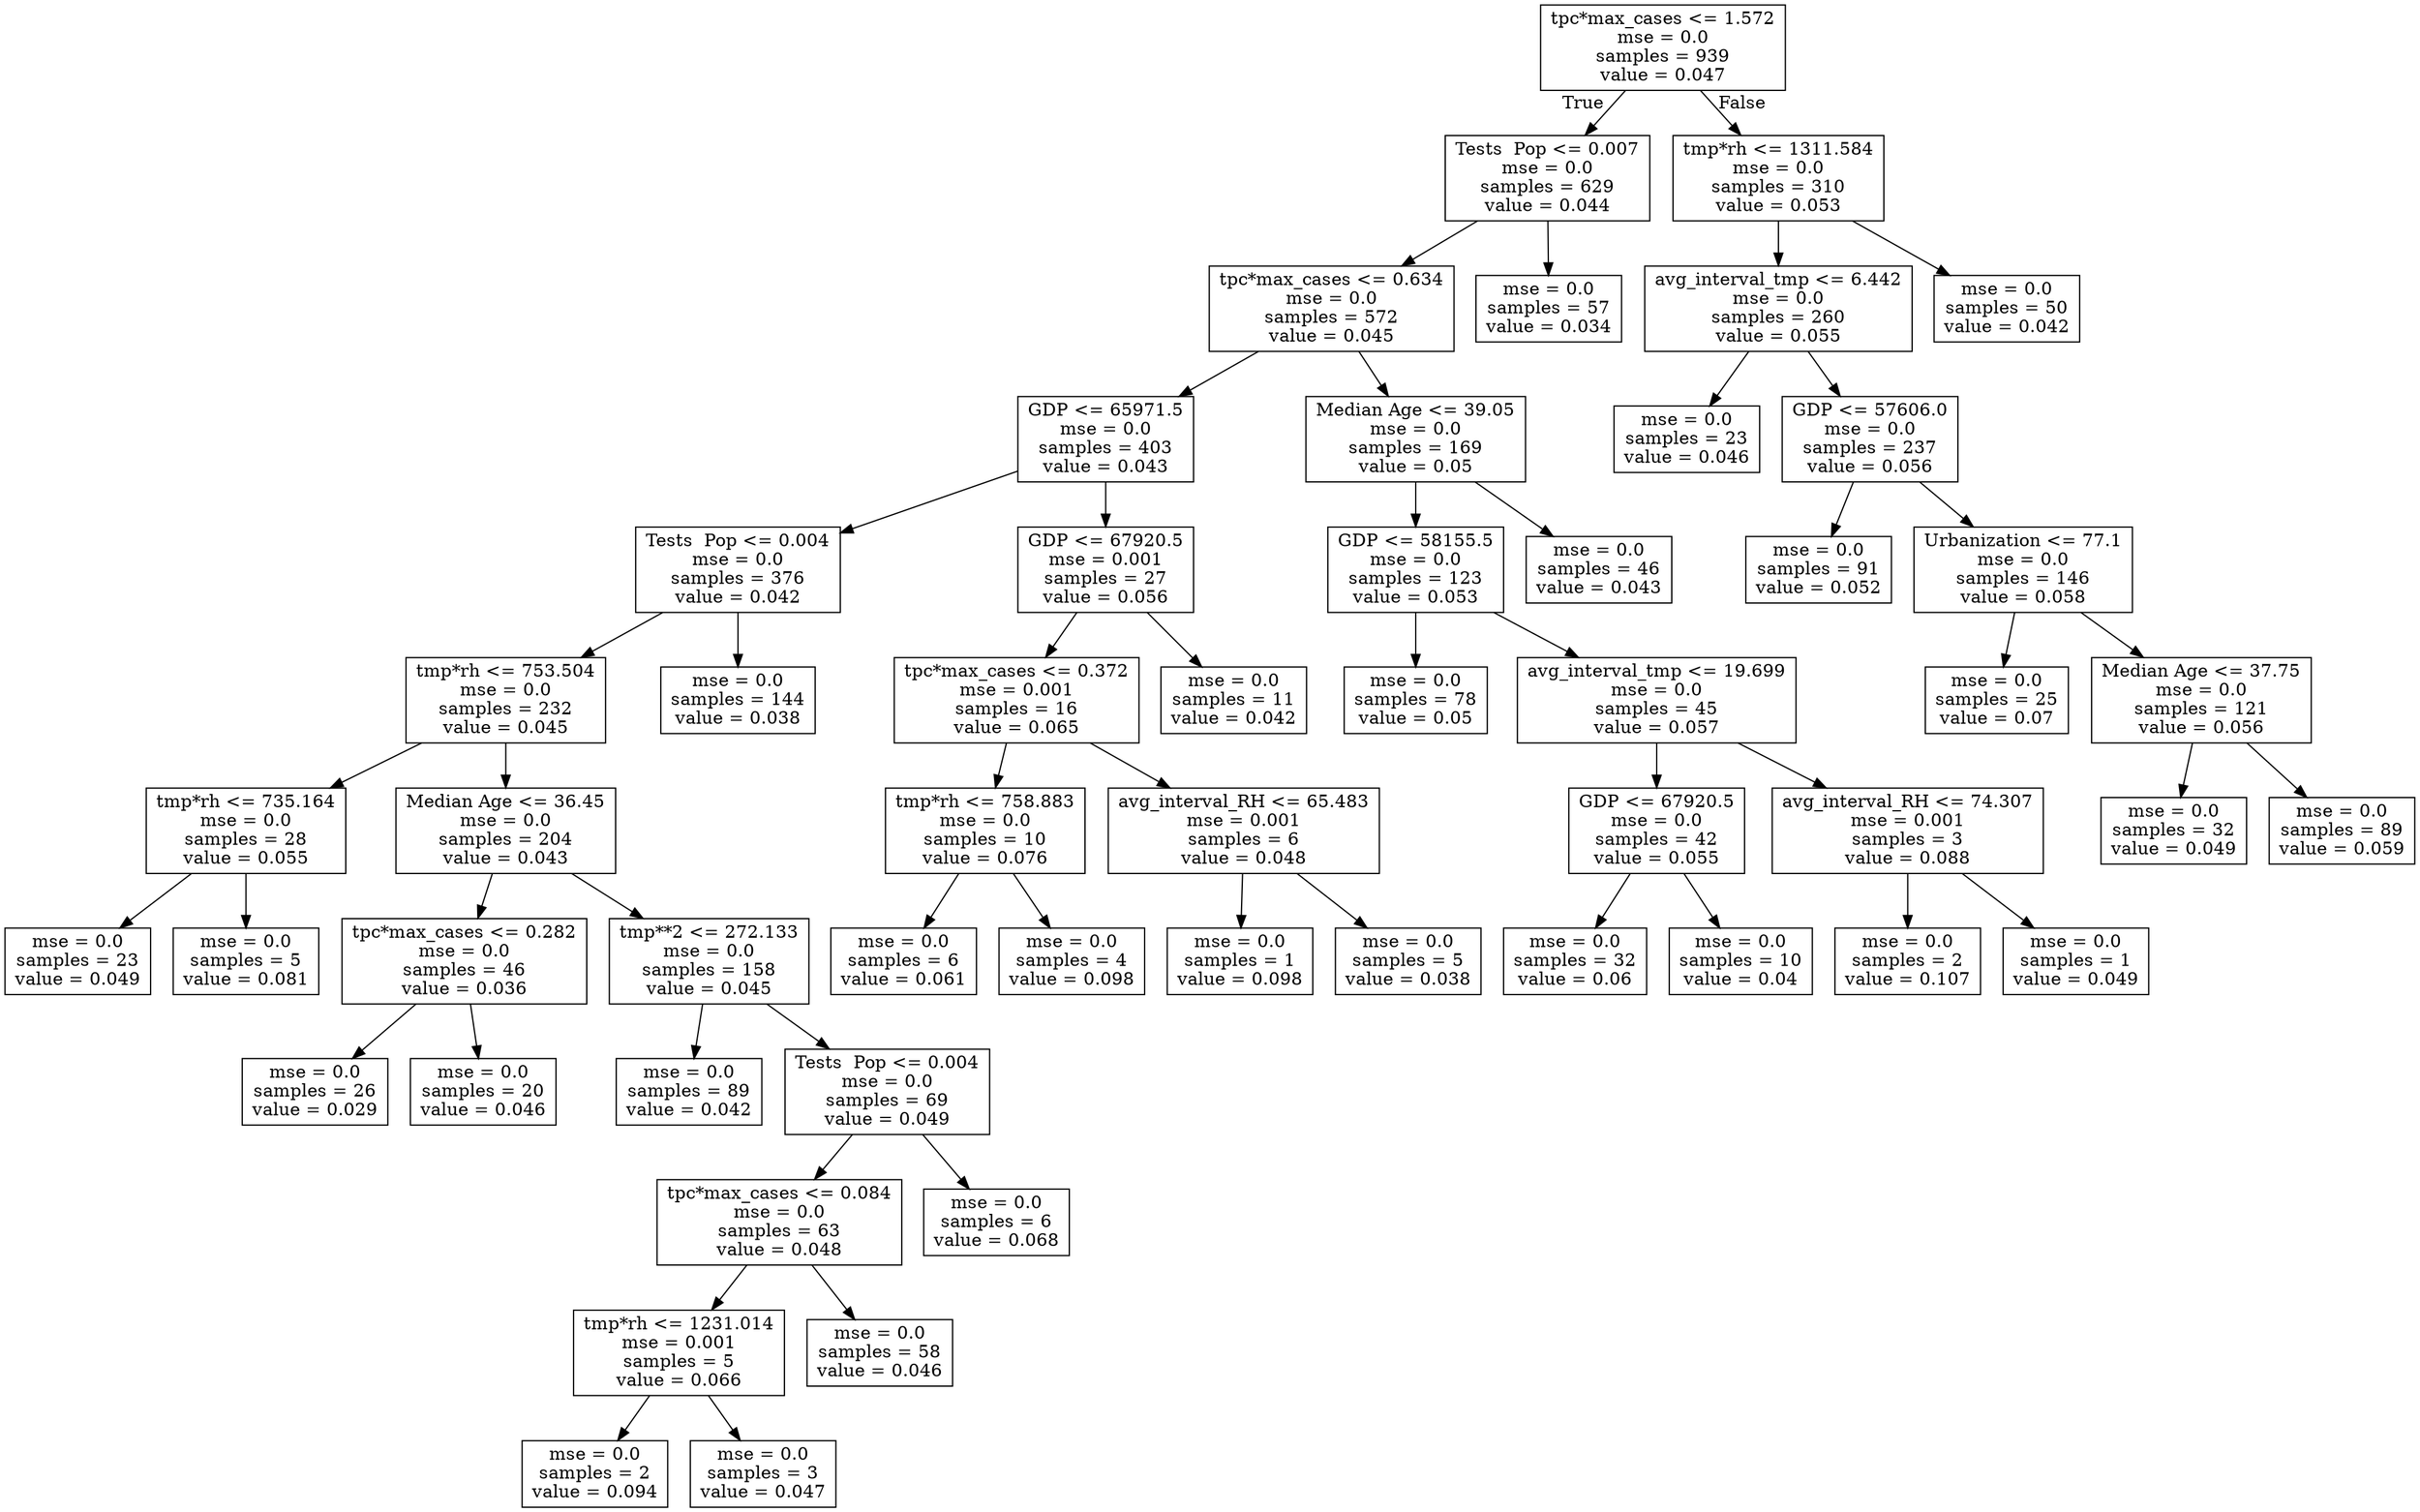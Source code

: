 digraph Tree {
node [shape=box] ;
0 [label="tpc*max_cases <= 1.572\nmse = 0.0\nsamples = 939\nvalue = 0.047"] ;
1 [label="Tests \ Pop <= 0.007\nmse = 0.0\nsamples = 629\nvalue = 0.044"] ;
0 -> 1 [labeldistance=2.5, labelangle=45, headlabel="True"] ;
2 [label="tpc*max_cases <= 0.634\nmse = 0.0\nsamples = 572\nvalue = 0.045"] ;
1 -> 2 ;
3 [label="GDP <= 65971.5\nmse = 0.0\nsamples = 403\nvalue = 0.043"] ;
2 -> 3 ;
4 [label="Tests \ Pop <= 0.004\nmse = 0.0\nsamples = 376\nvalue = 0.042"] ;
3 -> 4 ;
5 [label="tmp*rh <= 753.504\nmse = 0.0\nsamples = 232\nvalue = 0.045"] ;
4 -> 5 ;
6 [label="tmp*rh <= 735.164\nmse = 0.0\nsamples = 28\nvalue = 0.055"] ;
5 -> 6 ;
7 [label="mse = 0.0\nsamples = 23\nvalue = 0.049"] ;
6 -> 7 ;
8 [label="mse = 0.0\nsamples = 5\nvalue = 0.081"] ;
6 -> 8 ;
9 [label="Median Age <= 36.45\nmse = 0.0\nsamples = 204\nvalue = 0.043"] ;
5 -> 9 ;
10 [label="tpc*max_cases <= 0.282\nmse = 0.0\nsamples = 46\nvalue = 0.036"] ;
9 -> 10 ;
11 [label="mse = 0.0\nsamples = 26\nvalue = 0.029"] ;
10 -> 11 ;
12 [label="mse = 0.0\nsamples = 20\nvalue = 0.046"] ;
10 -> 12 ;
13 [label="tmp**2 <= 272.133\nmse = 0.0\nsamples = 158\nvalue = 0.045"] ;
9 -> 13 ;
14 [label="mse = 0.0\nsamples = 89\nvalue = 0.042"] ;
13 -> 14 ;
15 [label="Tests \ Pop <= 0.004\nmse = 0.0\nsamples = 69\nvalue = 0.049"] ;
13 -> 15 ;
16 [label="tpc*max_cases <= 0.084\nmse = 0.0\nsamples = 63\nvalue = 0.048"] ;
15 -> 16 ;
17 [label="tmp*rh <= 1231.014\nmse = 0.001\nsamples = 5\nvalue = 0.066"] ;
16 -> 17 ;
18 [label="mse = 0.0\nsamples = 2\nvalue = 0.094"] ;
17 -> 18 ;
19 [label="mse = 0.0\nsamples = 3\nvalue = 0.047"] ;
17 -> 19 ;
20 [label="mse = 0.0\nsamples = 58\nvalue = 0.046"] ;
16 -> 20 ;
21 [label="mse = 0.0\nsamples = 6\nvalue = 0.068"] ;
15 -> 21 ;
22 [label="mse = 0.0\nsamples = 144\nvalue = 0.038"] ;
4 -> 22 ;
23 [label="GDP <= 67920.5\nmse = 0.001\nsamples = 27\nvalue = 0.056"] ;
3 -> 23 ;
24 [label="tpc*max_cases <= 0.372\nmse = 0.001\nsamples = 16\nvalue = 0.065"] ;
23 -> 24 ;
25 [label="tmp*rh <= 758.883\nmse = 0.0\nsamples = 10\nvalue = 0.076"] ;
24 -> 25 ;
26 [label="mse = 0.0\nsamples = 6\nvalue = 0.061"] ;
25 -> 26 ;
27 [label="mse = 0.0\nsamples = 4\nvalue = 0.098"] ;
25 -> 27 ;
28 [label="avg_interval_RH <= 65.483\nmse = 0.001\nsamples = 6\nvalue = 0.048"] ;
24 -> 28 ;
29 [label="mse = 0.0\nsamples = 1\nvalue = 0.098"] ;
28 -> 29 ;
30 [label="mse = 0.0\nsamples = 5\nvalue = 0.038"] ;
28 -> 30 ;
31 [label="mse = 0.0\nsamples = 11\nvalue = 0.042"] ;
23 -> 31 ;
32 [label="Median Age <= 39.05\nmse = 0.0\nsamples = 169\nvalue = 0.05"] ;
2 -> 32 ;
33 [label="GDP <= 58155.5\nmse = 0.0\nsamples = 123\nvalue = 0.053"] ;
32 -> 33 ;
34 [label="mse = 0.0\nsamples = 78\nvalue = 0.05"] ;
33 -> 34 ;
35 [label="avg_interval_tmp <= 19.699\nmse = 0.0\nsamples = 45\nvalue = 0.057"] ;
33 -> 35 ;
36 [label="GDP <= 67920.5\nmse = 0.0\nsamples = 42\nvalue = 0.055"] ;
35 -> 36 ;
37 [label="mse = 0.0\nsamples = 32\nvalue = 0.06"] ;
36 -> 37 ;
38 [label="mse = 0.0\nsamples = 10\nvalue = 0.04"] ;
36 -> 38 ;
39 [label="avg_interval_RH <= 74.307\nmse = 0.001\nsamples = 3\nvalue = 0.088"] ;
35 -> 39 ;
40 [label="mse = 0.0\nsamples = 2\nvalue = 0.107"] ;
39 -> 40 ;
41 [label="mse = 0.0\nsamples = 1\nvalue = 0.049"] ;
39 -> 41 ;
42 [label="mse = 0.0\nsamples = 46\nvalue = 0.043"] ;
32 -> 42 ;
43 [label="mse = 0.0\nsamples = 57\nvalue = 0.034"] ;
1 -> 43 ;
44 [label="tmp*rh <= 1311.584\nmse = 0.0\nsamples = 310\nvalue = 0.053"] ;
0 -> 44 [labeldistance=2.5, labelangle=-45, headlabel="False"] ;
45 [label="avg_interval_tmp <= 6.442\nmse = 0.0\nsamples = 260\nvalue = 0.055"] ;
44 -> 45 ;
46 [label="mse = 0.0\nsamples = 23\nvalue = 0.046"] ;
45 -> 46 ;
47 [label="GDP <= 57606.0\nmse = 0.0\nsamples = 237\nvalue = 0.056"] ;
45 -> 47 ;
48 [label="mse = 0.0\nsamples = 91\nvalue = 0.052"] ;
47 -> 48 ;
49 [label="Urbanization <= 77.1\nmse = 0.0\nsamples = 146\nvalue = 0.058"] ;
47 -> 49 ;
50 [label="mse = 0.0\nsamples = 25\nvalue = 0.07"] ;
49 -> 50 ;
51 [label="Median Age <= 37.75\nmse = 0.0\nsamples = 121\nvalue = 0.056"] ;
49 -> 51 ;
52 [label="mse = 0.0\nsamples = 32\nvalue = 0.049"] ;
51 -> 52 ;
53 [label="mse = 0.0\nsamples = 89\nvalue = 0.059"] ;
51 -> 53 ;
54 [label="mse = 0.0\nsamples = 50\nvalue = 0.042"] ;
44 -> 54 ;
}